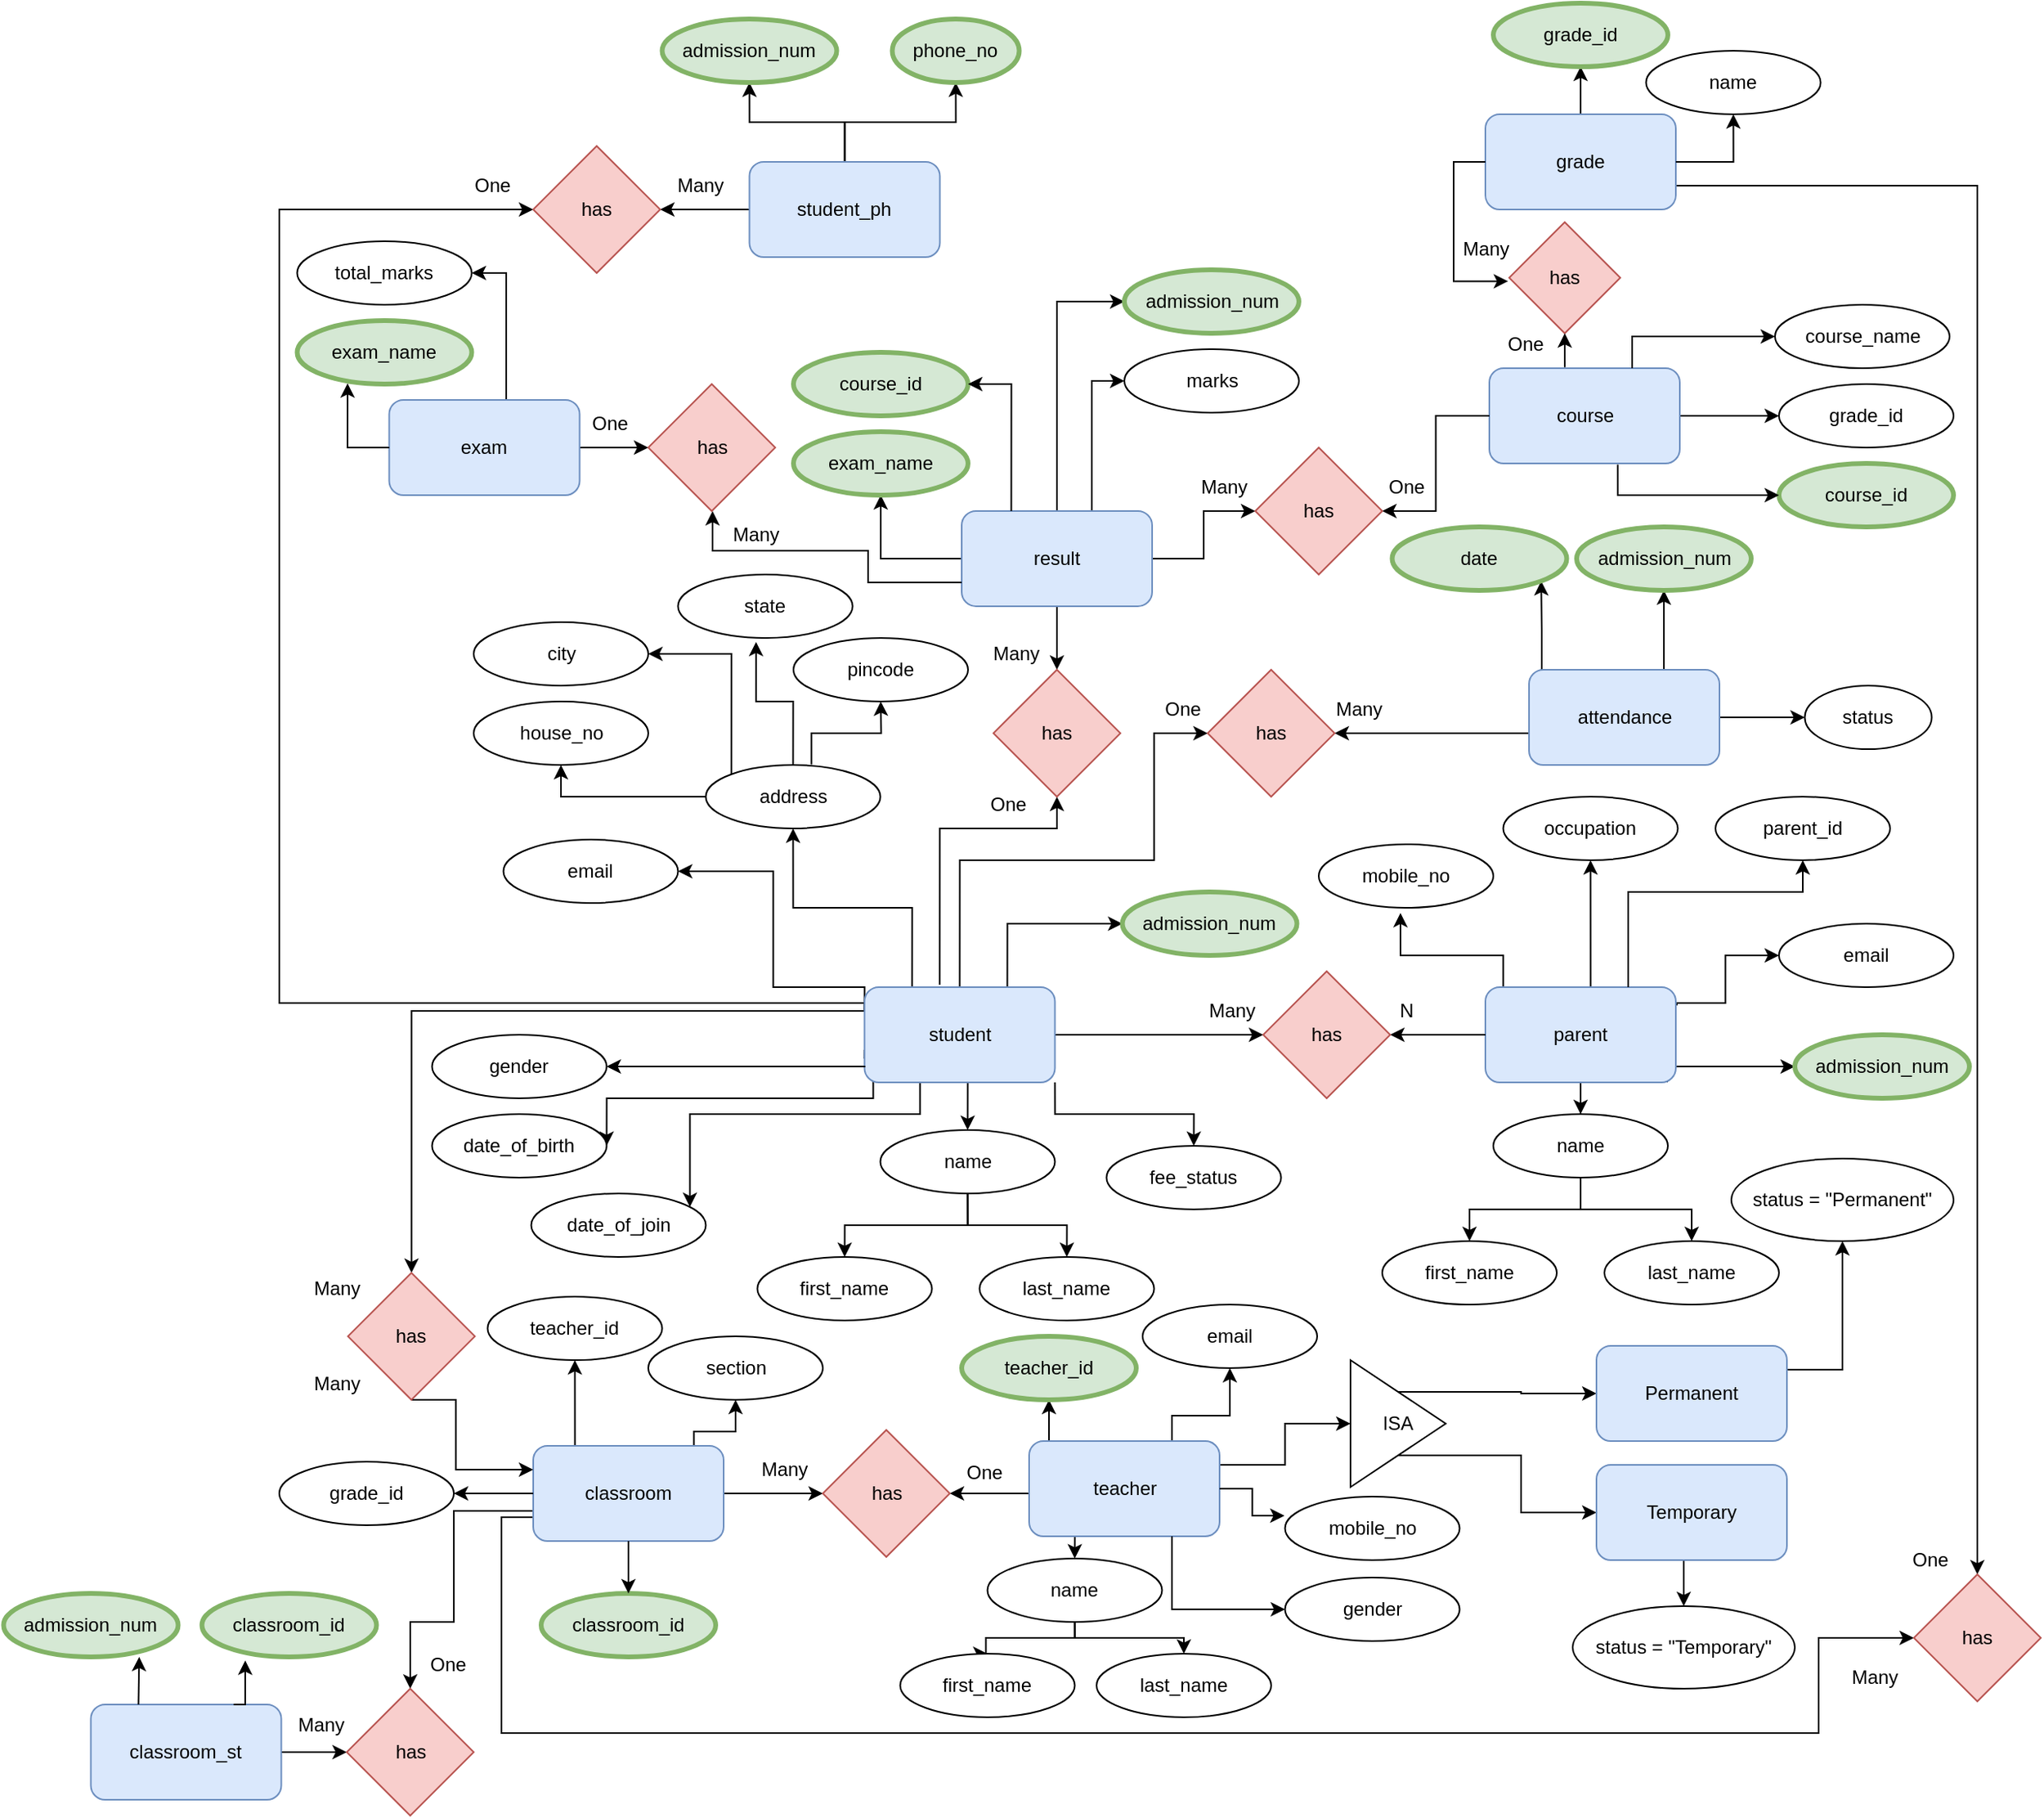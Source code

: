 <mxfile version="23.1.2" type="device">
  <diagram id="fc1f3b67-3c9b-b1b3-7705-706421d27264" name="ERD Habit Tracker app">
    <mxGraphModel dx="3475" dy="1556" grid="1" gridSize="10" guides="1" tooltips="1" connect="1" arrows="1" fold="1" page="1" pageScale="1" pageWidth="1169" pageHeight="827" math="0" shadow="0">
      <root>
        <mxCell id="0" />
        <mxCell id="1" parent="0" />
        <mxCell id="QNlY-ML3Uit1_wFqtahG-39" style="edgeStyle=orthogonalEdgeStyle;rounded=0;orthogonalLoop=1;jettySize=auto;html=1;exitX=0.5;exitY=1;exitDx=0;exitDy=0;entryX=0.5;entryY=0;entryDx=0;entryDy=0;" parent="1" source="zQBrx2UrqbEsORAFY46q-156" target="QNlY-ML3Uit1_wFqtahG-27" edge="1">
          <mxGeometry relative="1" as="geometry" />
        </mxCell>
        <mxCell id="QNlY-ML3Uit1_wFqtahG-40" style="edgeStyle=orthogonalEdgeStyle;rounded=0;orthogonalLoop=1;jettySize=auto;html=1;exitX=0.25;exitY=1;exitDx=0;exitDy=0;" parent="1" source="zQBrx2UrqbEsORAFY46q-156" target="QNlY-ML3Uit1_wFqtahG-31" edge="1">
          <mxGeometry relative="1" as="geometry">
            <Array as="points">
              <mxPoint x="-726.25" y="420" />
              <mxPoint x="-871.25" y="420" />
            </Array>
          </mxGeometry>
        </mxCell>
        <mxCell id="QNlY-ML3Uit1_wFqtahG-41" style="edgeStyle=orthogonalEdgeStyle;rounded=0;orthogonalLoop=1;jettySize=auto;html=1;exitX=0;exitY=0.75;exitDx=0;exitDy=0;entryX=1;entryY=0.5;entryDx=0;entryDy=0;" parent="1" source="zQBrx2UrqbEsORAFY46q-156" target="QNlY-ML3Uit1_wFqtahG-30" edge="1">
          <mxGeometry relative="1" as="geometry">
            <Array as="points">
              <mxPoint x="-760.75" y="380" />
              <mxPoint x="-755.75" y="380" />
              <mxPoint x="-755.75" y="410" />
              <mxPoint x="-923.75" y="410" />
            </Array>
          </mxGeometry>
        </mxCell>
        <mxCell id="QNlY-ML3Uit1_wFqtahG-45" style="edgeStyle=orthogonalEdgeStyle;rounded=0;orthogonalLoop=1;jettySize=auto;html=1;exitX=0;exitY=0.25;exitDx=0;exitDy=0;entryX=1;entryY=0.5;entryDx=0;entryDy=0;" parent="1" source="zQBrx2UrqbEsORAFY46q-156" target="QNlY-ML3Uit1_wFqtahG-33" edge="1">
          <mxGeometry relative="1" as="geometry">
            <Array as="points">
              <mxPoint x="-760.75" y="340" />
              <mxPoint x="-818.75" y="340" />
              <mxPoint x="-818.75" y="267" />
            </Array>
          </mxGeometry>
        </mxCell>
        <mxCell id="QNlY-ML3Uit1_wFqtahG-58" style="edgeStyle=orthogonalEdgeStyle;rounded=0;orthogonalLoop=1;jettySize=auto;html=1;exitX=0.25;exitY=0;exitDx=0;exitDy=0;entryX=0.5;entryY=1;entryDx=0;entryDy=0;" parent="1" source="zQBrx2UrqbEsORAFY46q-156" target="QNlY-ML3Uit1_wFqtahG-36" edge="1">
          <mxGeometry relative="1" as="geometry" />
        </mxCell>
        <mxCell id="QNlY-ML3Uit1_wFqtahG-76" style="edgeStyle=orthogonalEdgeStyle;rounded=0;orthogonalLoop=1;jettySize=auto;html=1;exitX=0.75;exitY=0;exitDx=0;exitDy=0;entryX=0;entryY=0.5;entryDx=0;entryDy=0;" parent="1" source="zQBrx2UrqbEsORAFY46q-156" target="QNlY-ML3Uit1_wFqtahG-23" edge="1">
          <mxGeometry relative="1" as="geometry" />
        </mxCell>
        <mxCell id="QNlY-ML3Uit1_wFqtahG-80" style="edgeStyle=orthogonalEdgeStyle;rounded=0;orthogonalLoop=1;jettySize=auto;html=1;exitX=1;exitY=0.5;exitDx=0;exitDy=0;entryX=0;entryY=0.5;entryDx=0;entryDy=0;" parent="1" source="zQBrx2UrqbEsORAFY46q-156" target="QNlY-ML3Uit1_wFqtahG-79" edge="1">
          <mxGeometry relative="1" as="geometry" />
        </mxCell>
        <mxCell id="QNlY-ML3Uit1_wFqtahG-98" style="edgeStyle=orthogonalEdgeStyle;rounded=0;orthogonalLoop=1;jettySize=auto;html=1;exitX=0.5;exitY=0;exitDx=0;exitDy=0;entryX=0;entryY=0.5;entryDx=0;entryDy=0;" parent="1" source="zQBrx2UrqbEsORAFY46q-156" target="QNlY-ML3Uit1_wFqtahG-97" edge="1">
          <mxGeometry relative="1" as="geometry">
            <Array as="points">
              <mxPoint x="-701.75" y="260" />
              <mxPoint x="-578.75" y="260" />
              <mxPoint x="-578.75" y="180" />
            </Array>
          </mxGeometry>
        </mxCell>
        <mxCell id="QNlY-ML3Uit1_wFqtahG-110" style="edgeStyle=orthogonalEdgeStyle;rounded=0;orthogonalLoop=1;jettySize=auto;html=1;exitX=0;exitY=0.25;exitDx=0;exitDy=0;" parent="1" source="zQBrx2UrqbEsORAFY46q-156" target="QNlY-ML3Uit1_wFqtahG-108" edge="1">
          <mxGeometry relative="1" as="geometry" />
        </mxCell>
        <mxCell id="QNlY-ML3Uit1_wFqtahG-137" style="edgeStyle=orthogonalEdgeStyle;rounded=0;orthogonalLoop=1;jettySize=auto;html=1;exitX=0.395;exitY=-0.024;exitDx=0;exitDy=0;entryX=0.5;entryY=1;entryDx=0;entryDy=0;exitPerimeter=0;" parent="1" source="zQBrx2UrqbEsORAFY46q-156" target="QNlY-ML3Uit1_wFqtahG-136" edge="1">
          <mxGeometry relative="1" as="geometry">
            <mxPoint x="-648.75" y="230" as="targetPoint" />
            <Array as="points">
              <mxPoint x="-713.75" y="240" />
              <mxPoint x="-639.75" y="240" />
            </Array>
          </mxGeometry>
        </mxCell>
        <mxCell id="QNlY-ML3Uit1_wFqtahG-169" style="edgeStyle=orthogonalEdgeStyle;rounded=0;orthogonalLoop=1;jettySize=auto;html=1;exitX=0;exitY=0.25;exitDx=0;exitDy=0;entryX=0;entryY=0.5;entryDx=0;entryDy=0;" parent="1" source="zQBrx2UrqbEsORAFY46q-156" target="QNlY-ML3Uit1_wFqtahG-168" edge="1">
          <mxGeometry relative="1" as="geometry">
            <Array as="points">
              <mxPoint x="-761" y="350" />
              <mxPoint x="-1130" y="350" />
              <mxPoint x="-1130" y="-150" />
            </Array>
          </mxGeometry>
        </mxCell>
        <mxCell id="zQBrx2UrqbEsORAFY46q-156" value="student" style="rounded=1;whiteSpace=wrap;html=1;fillColor=#dae8fc;strokeColor=#6c8ebf;" parent="1" vertex="1">
          <mxGeometry x="-761.25" y="340" width="120" height="60" as="geometry" />
        </mxCell>
        <mxCell id="zQBrx2UrqbEsORAFY46q-169" value="" style="edgeStyle=orthogonalEdgeStyle;rounded=0;orthogonalLoop=1;jettySize=auto;html=1;" parent="1" source="zQBrx2UrqbEsORAFY46q-157" target="zQBrx2UrqbEsORAFY46q-168" edge="1">
          <mxGeometry relative="1" as="geometry" />
        </mxCell>
        <mxCell id="zQBrx2UrqbEsORAFY46q-171" value="" style="edgeStyle=orthogonalEdgeStyle;rounded=0;orthogonalLoop=1;jettySize=auto;html=1;" parent="1" source="zQBrx2UrqbEsORAFY46q-157" target="zQBrx2UrqbEsORAFY46q-170" edge="1">
          <mxGeometry relative="1" as="geometry" />
        </mxCell>
        <mxCell id="QNlY-ML3Uit1_wFqtahG-171" style="edgeStyle=orthogonalEdgeStyle;rounded=0;orthogonalLoop=1;jettySize=auto;html=1;exitX=0;exitY=0.5;exitDx=0;exitDy=0;" parent="1" source="zQBrx2UrqbEsORAFY46q-157" target="QNlY-ML3Uit1_wFqtahG-168" edge="1">
          <mxGeometry relative="1" as="geometry" />
        </mxCell>
        <mxCell id="zQBrx2UrqbEsORAFY46q-157" value="student_ph" style="rounded=1;whiteSpace=wrap;html=1;fillColor=#dae8fc;strokeColor=#6c8ebf;" parent="1" vertex="1">
          <mxGeometry x="-833.75" y="-180" width="120" height="60" as="geometry" />
        </mxCell>
        <mxCell id="zQBrx2UrqbEsORAFY46q-179" style="edgeStyle=orthogonalEdgeStyle;rounded=0;orthogonalLoop=1;jettySize=auto;html=1;exitX=1;exitY=0.75;exitDx=0;exitDy=0;entryX=0;entryY=0.5;entryDx=0;entryDy=0;" parent="1" source="zQBrx2UrqbEsORAFY46q-158" target="zQBrx2UrqbEsORAFY46q-178" edge="1">
          <mxGeometry relative="1" as="geometry">
            <mxPoint x="-152.5" y="160" as="targetPoint" />
            <Array as="points">
              <mxPoint x="-222.5" y="170" />
            </Array>
          </mxGeometry>
        </mxCell>
        <mxCell id="zQBrx2UrqbEsORAFY46q-180" style="edgeStyle=orthogonalEdgeStyle;rounded=0;orthogonalLoop=1;jettySize=auto;html=1;exitX=0.75;exitY=0;exitDx=0;exitDy=0;entryX=0.5;entryY=1;entryDx=0;entryDy=0;" parent="1" source="zQBrx2UrqbEsORAFY46q-158" target="zQBrx2UrqbEsORAFY46q-175" edge="1">
          <mxGeometry relative="1" as="geometry">
            <Array as="points">
              <mxPoint x="-257.5" y="140" />
            </Array>
          </mxGeometry>
        </mxCell>
        <mxCell id="zQBrx2UrqbEsORAFY46q-181" style="edgeStyle=orthogonalEdgeStyle;rounded=0;orthogonalLoop=1;jettySize=auto;html=1;exitX=0.25;exitY=0;exitDx=0;exitDy=0;entryX=1;entryY=1;entryDx=0;entryDy=0;" parent="1" source="zQBrx2UrqbEsORAFY46q-158" target="zQBrx2UrqbEsORAFY46q-174" edge="1">
          <mxGeometry relative="1" as="geometry">
            <Array as="points">
              <mxPoint x="-334.5" y="140" />
              <mxPoint x="-334.5" y="115" />
              <mxPoint x="-335.5" y="115" />
            </Array>
          </mxGeometry>
        </mxCell>
        <mxCell id="QNlY-ML3Uit1_wFqtahG-99" style="edgeStyle=orthogonalEdgeStyle;rounded=0;orthogonalLoop=1;jettySize=auto;html=1;exitX=0;exitY=0.5;exitDx=0;exitDy=0;entryX=1;entryY=0.5;entryDx=0;entryDy=0;" parent="1" source="zQBrx2UrqbEsORAFY46q-158" target="QNlY-ML3Uit1_wFqtahG-97" edge="1">
          <mxGeometry relative="1" as="geometry">
            <mxPoint x="-468.75" y="170" as="targetPoint" />
            <Array as="points">
              <mxPoint x="-342.75" y="180" />
            </Array>
          </mxGeometry>
        </mxCell>
        <mxCell id="zQBrx2UrqbEsORAFY46q-158" value="attendance" style="rounded=1;whiteSpace=wrap;html=1;fillColor=#dae8fc;strokeColor=#6c8ebf;" parent="1" vertex="1">
          <mxGeometry x="-342.5" y="140" width="120" height="60" as="geometry" />
        </mxCell>
        <mxCell id="QNlY-ML3Uit1_wFqtahG-64" value="" style="edgeStyle=orthogonalEdgeStyle;rounded=0;orthogonalLoop=1;jettySize=auto;html=1;" parent="1" source="zQBrx2UrqbEsORAFY46q-159" target="QNlY-ML3Uit1_wFqtahG-59" edge="1">
          <mxGeometry relative="1" as="geometry" />
        </mxCell>
        <mxCell id="QNlY-ML3Uit1_wFqtahG-71" style="edgeStyle=orthogonalEdgeStyle;rounded=0;orthogonalLoop=1;jettySize=auto;html=1;exitX=1.005;exitY=0.191;exitDx=0;exitDy=0;entryX=0;entryY=0.5;entryDx=0;entryDy=0;exitPerimeter=0;" parent="1" source="zQBrx2UrqbEsORAFY46q-159" target="QNlY-ML3Uit1_wFqtahG-70" edge="1">
          <mxGeometry relative="1" as="geometry">
            <Array as="points">
              <mxPoint x="-249.75" y="350" />
              <mxPoint x="-218.75" y="350" />
            </Array>
          </mxGeometry>
        </mxCell>
        <mxCell id="QNlY-ML3Uit1_wFqtahG-75" style="edgeStyle=orthogonalEdgeStyle;rounded=0;orthogonalLoop=1;jettySize=auto;html=1;exitX=0.954;exitY=1.001;exitDx=0;exitDy=0;entryX=0;entryY=0.5;entryDx=0;entryDy=0;exitPerimeter=0;" parent="1" source="zQBrx2UrqbEsORAFY46q-159" target="QNlY-ML3Uit1_wFqtahG-65" edge="1">
          <mxGeometry relative="1" as="geometry">
            <Array as="points">
              <mxPoint x="-255.75" y="390" />
            </Array>
          </mxGeometry>
        </mxCell>
        <mxCell id="QNlY-ML3Uit1_wFqtahG-81" style="edgeStyle=orthogonalEdgeStyle;rounded=0;orthogonalLoop=1;jettySize=auto;html=1;exitX=0.25;exitY=0;exitDx=0;exitDy=0;entryX=0.468;entryY=1.081;entryDx=0;entryDy=0;entryPerimeter=0;" parent="1" source="zQBrx2UrqbEsORAFY46q-159" target="QNlY-ML3Uit1_wFqtahG-68" edge="1">
          <mxGeometry relative="1" as="geometry">
            <Array as="points">
              <mxPoint x="-358.75" y="340" />
              <mxPoint x="-358.75" y="320" />
              <mxPoint x="-423.75" y="320" />
            </Array>
          </mxGeometry>
        </mxCell>
        <mxCell id="QNlY-ML3Uit1_wFqtahG-94" style="edgeStyle=orthogonalEdgeStyle;rounded=0;orthogonalLoop=1;jettySize=auto;html=1;exitX=0.25;exitY=0;exitDx=0;exitDy=0;entryX=0.5;entryY=1;entryDx=0;entryDy=0;" parent="1" source="zQBrx2UrqbEsORAFY46q-159" target="QNlY-ML3Uit1_wFqtahG-67" edge="1">
          <mxGeometry relative="1" as="geometry">
            <Array as="points">
              <mxPoint x="-303.75" y="340" />
            </Array>
          </mxGeometry>
        </mxCell>
        <mxCell id="zQBrx2UrqbEsORAFY46q-159" value="parent" style="rounded=1;whiteSpace=wrap;html=1;fillColor=#dae8fc;strokeColor=#6c8ebf;" parent="1" vertex="1">
          <mxGeometry x="-370" y="340" width="120" height="60" as="geometry" />
        </mxCell>
        <mxCell id="QNlY-ML3Uit1_wFqtahG-120" style="edgeStyle=orthogonalEdgeStyle;rounded=0;orthogonalLoop=1;jettySize=auto;html=1;exitX=0.75;exitY=0;exitDx=0;exitDy=0;entryX=0.5;entryY=1;entryDx=0;entryDy=0;" parent="1" source="zQBrx2UrqbEsORAFY46q-161" target="zQBrx2UrqbEsORAFY46q-197" edge="1">
          <mxGeometry relative="1" as="geometry">
            <Array as="points">
              <mxPoint x="-868.75" y="629" />
              <mxPoint x="-868.75" y="620" />
              <mxPoint x="-842.75" y="620" />
            </Array>
          </mxGeometry>
        </mxCell>
        <mxCell id="QNlY-ML3Uit1_wFqtahG-121" style="edgeStyle=orthogonalEdgeStyle;rounded=0;orthogonalLoop=1;jettySize=auto;html=1;exitX=0.25;exitY=0;exitDx=0;exitDy=0;entryX=0.5;entryY=1;entryDx=0;entryDy=0;" parent="1" source="zQBrx2UrqbEsORAFY46q-161" target="zQBrx2UrqbEsORAFY46q-196" edge="1">
          <mxGeometry relative="1" as="geometry">
            <Array as="points">
              <mxPoint x="-943.75" y="629" />
            </Array>
          </mxGeometry>
        </mxCell>
        <mxCell id="QNlY-ML3Uit1_wFqtahG-125" style="edgeStyle=orthogonalEdgeStyle;rounded=0;orthogonalLoop=1;jettySize=auto;html=1;exitX=1;exitY=0.5;exitDx=0;exitDy=0;entryX=0;entryY=0.5;entryDx=0;entryDy=0;" parent="1" source="zQBrx2UrqbEsORAFY46q-161" target="QNlY-ML3Uit1_wFqtahG-124" edge="1">
          <mxGeometry relative="1" as="geometry" />
        </mxCell>
        <mxCell id="QNlY-ML3Uit1_wFqtahG-162" style="edgeStyle=orthogonalEdgeStyle;rounded=0;orthogonalLoop=1;jettySize=auto;html=1;exitX=0;exitY=0.75;exitDx=0;exitDy=0;entryX=0;entryY=0.5;entryDx=0;entryDy=0;" parent="1" source="zQBrx2UrqbEsORAFY46q-161" target="QNlY-ML3Uit1_wFqtahG-161" edge="1">
          <mxGeometry relative="1" as="geometry">
            <Array as="points">
              <mxPoint x="-990" y="674" />
              <mxPoint x="-990" y="810" />
              <mxPoint x="-160" y="810" />
              <mxPoint x="-160" y="750" />
            </Array>
          </mxGeometry>
        </mxCell>
        <mxCell id="QNlY-ML3Uit1_wFqtahG-180" style="edgeStyle=orthogonalEdgeStyle;rounded=0;orthogonalLoop=1;jettySize=auto;html=1;exitX=0;exitY=0.5;exitDx=0;exitDy=0;entryX=0.5;entryY=0;entryDx=0;entryDy=0;" parent="1" source="zQBrx2UrqbEsORAFY46q-161" target="QNlY-ML3Uit1_wFqtahG-179" edge="1">
          <mxGeometry relative="1" as="geometry">
            <Array as="points">
              <mxPoint x="-970" y="670" />
              <mxPoint x="-1020" y="670" />
              <mxPoint x="-1020" y="740" />
              <mxPoint x="-1047" y="740" />
            </Array>
          </mxGeometry>
        </mxCell>
        <mxCell id="zQBrx2UrqbEsORAFY46q-161" value="classroom" style="rounded=1;whiteSpace=wrap;html=1;fillColor=#dae8fc;strokeColor=#6c8ebf;" parent="1" vertex="1">
          <mxGeometry x="-970" y="629" width="120" height="60" as="geometry" />
        </mxCell>
        <mxCell id="QNlY-ML3Uit1_wFqtahG-129" style="edgeStyle=orthogonalEdgeStyle;rounded=0;orthogonalLoop=1;jettySize=auto;html=1;exitX=0;exitY=0.25;exitDx=0;exitDy=0;entryX=0.5;entryY=1;entryDx=0;entryDy=0;" parent="1" source="zQBrx2UrqbEsORAFY46q-162" target="zQBrx2UrqbEsORAFY46q-186" edge="1">
          <mxGeometry relative="1" as="geometry">
            <Array as="points">
              <mxPoint x="-699.75" y="70" />
              <mxPoint x="-750.75" y="70" />
            </Array>
          </mxGeometry>
        </mxCell>
        <mxCell id="QNlY-ML3Uit1_wFqtahG-138" style="edgeStyle=orthogonalEdgeStyle;rounded=0;orthogonalLoop=1;jettySize=auto;html=1;exitX=0.5;exitY=1;exitDx=0;exitDy=0;entryX=0.5;entryY=0;entryDx=0;entryDy=0;" parent="1" source="zQBrx2UrqbEsORAFY46q-162" target="QNlY-ML3Uit1_wFqtahG-136" edge="1">
          <mxGeometry relative="1" as="geometry" />
        </mxCell>
        <mxCell id="QNlY-ML3Uit1_wFqtahG-142" style="edgeStyle=orthogonalEdgeStyle;rounded=0;orthogonalLoop=1;jettySize=auto;html=1;exitX=0.5;exitY=0;exitDx=0;exitDy=0;entryX=0;entryY=0.5;entryDx=0;entryDy=0;" parent="1" source="zQBrx2UrqbEsORAFY46q-162" target="zQBrx2UrqbEsORAFY46q-188" edge="1">
          <mxGeometry relative="1" as="geometry" />
        </mxCell>
        <mxCell id="QNlY-ML3Uit1_wFqtahG-143" style="edgeStyle=orthogonalEdgeStyle;rounded=0;orthogonalLoop=1;jettySize=auto;html=1;exitX=0.75;exitY=0;exitDx=0;exitDy=0;entryX=0;entryY=0.5;entryDx=0;entryDy=0;" parent="1" source="zQBrx2UrqbEsORAFY46q-162" target="zQBrx2UrqbEsORAFY46q-189" edge="1">
          <mxGeometry relative="1" as="geometry">
            <Array as="points">
              <mxPoint x="-618" y="40" />
              <mxPoint x="-618" y="-42" />
            </Array>
          </mxGeometry>
        </mxCell>
        <mxCell id="QNlY-ML3Uit1_wFqtahG-145" style="edgeStyle=orthogonalEdgeStyle;rounded=0;orthogonalLoop=1;jettySize=auto;html=1;exitX=1;exitY=0.5;exitDx=0;exitDy=0;entryX=0;entryY=0.5;entryDx=0;entryDy=0;" parent="1" source="zQBrx2UrqbEsORAFY46q-162" target="QNlY-ML3Uit1_wFqtahG-144" edge="1">
          <mxGeometry relative="1" as="geometry" />
        </mxCell>
        <mxCell id="zQBrx2UrqbEsORAFY46q-162" value="result" style="rounded=1;whiteSpace=wrap;html=1;fillColor=#dae8fc;strokeColor=#6c8ebf;" parent="1" vertex="1">
          <mxGeometry x="-700" y="40" width="120" height="60" as="geometry" />
        </mxCell>
        <mxCell id="zQBrx2UrqbEsORAFY46q-207" style="edgeStyle=orthogonalEdgeStyle;rounded=0;orthogonalLoop=1;jettySize=auto;html=1;exitX=1;exitY=0.5;exitDx=0;exitDy=0;entryX=0;entryY=0.5;entryDx=0;entryDy=0;" parent="1" source="zQBrx2UrqbEsORAFY46q-163" target="zQBrx2UrqbEsORAFY46q-204" edge="1">
          <mxGeometry relative="1" as="geometry" />
        </mxCell>
        <mxCell id="zQBrx2UrqbEsORAFY46q-163" value="course" style="rounded=1;whiteSpace=wrap;html=1;fillColor=#dae8fc;strokeColor=#6c8ebf;" parent="1" vertex="1">
          <mxGeometry x="-367.5" y="-50" width="120" height="60" as="geometry" />
        </mxCell>
        <mxCell id="QNlY-ML3Uit1_wFqtahG-4" style="edgeStyle=orthogonalEdgeStyle;rounded=0;orthogonalLoop=1;jettySize=auto;html=1;exitX=0.5;exitY=0;exitDx=0;exitDy=0;entryX=1;entryY=0.5;entryDx=0;entryDy=0;" parent="1" source="zQBrx2UrqbEsORAFY46q-164" target="QNlY-ML3Uit1_wFqtahG-3" edge="1">
          <mxGeometry relative="1" as="geometry">
            <Array as="points">
              <mxPoint x="-987" y="-30" />
              <mxPoint x="-987" y="-110" />
            </Array>
          </mxGeometry>
        </mxCell>
        <mxCell id="QNlY-ML3Uit1_wFqtahG-152" value="" style="edgeStyle=orthogonalEdgeStyle;rounded=0;orthogonalLoop=1;jettySize=auto;html=1;" parent="1" source="zQBrx2UrqbEsORAFY46q-164" target="QNlY-ML3Uit1_wFqtahG-149" edge="1">
          <mxGeometry relative="1" as="geometry" />
        </mxCell>
        <mxCell id="zQBrx2UrqbEsORAFY46q-164" value="exam" style="rounded=1;whiteSpace=wrap;html=1;fillColor=#dae8fc;strokeColor=#6c8ebf;" parent="1" vertex="1">
          <mxGeometry x="-1060.75" y="-30" width="120" height="60" as="geometry" />
        </mxCell>
        <mxCell id="QNlY-ML3Uit1_wFqtahG-15" style="edgeStyle=orthogonalEdgeStyle;rounded=0;orthogonalLoop=1;jettySize=auto;html=1;exitX=0.25;exitY=1;exitDx=0;exitDy=0;entryX=0.5;entryY=0;entryDx=0;entryDy=0;" parent="1" source="zQBrx2UrqbEsORAFY46q-165" target="QNlY-ML3Uit1_wFqtahG-5" edge="1">
          <mxGeometry relative="1" as="geometry" />
        </mxCell>
        <mxCell id="QNlY-ML3Uit1_wFqtahG-18" style="edgeStyle=orthogonalEdgeStyle;rounded=0;orthogonalLoop=1;jettySize=auto;html=1;exitX=0.75;exitY=0;exitDx=0;exitDy=0;entryX=0.5;entryY=1;entryDx=0;entryDy=0;" parent="1" source="zQBrx2UrqbEsORAFY46q-165" target="QNlY-ML3Uit1_wFqtahG-14" edge="1">
          <mxGeometry relative="1" as="geometry">
            <Array as="points">
              <mxPoint x="-568" y="610" />
              <mxPoint x="-531" y="610" />
            </Array>
          </mxGeometry>
        </mxCell>
        <mxCell id="QNlY-ML3Uit1_wFqtahG-22" style="edgeStyle=orthogonalEdgeStyle;rounded=0;orthogonalLoop=1;jettySize=auto;html=1;exitX=0.114;exitY=0.005;exitDx=0;exitDy=0;entryX=0.5;entryY=1;entryDx=0;entryDy=0;exitPerimeter=0;" parent="1" source="zQBrx2UrqbEsORAFY46q-165" target="QNlY-ML3Uit1_wFqtahG-21" edge="1">
          <mxGeometry relative="1" as="geometry">
            <Array as="points">
              <mxPoint x="-645" y="626" />
            </Array>
          </mxGeometry>
        </mxCell>
        <mxCell id="QNlY-ML3Uit1_wFqtahG-126" style="edgeStyle=orthogonalEdgeStyle;rounded=0;orthogonalLoop=1;jettySize=auto;html=1;exitX=0;exitY=0.5;exitDx=0;exitDy=0;entryX=1;entryY=0.5;entryDx=0;entryDy=0;" parent="1" source="zQBrx2UrqbEsORAFY46q-165" target="QNlY-ML3Uit1_wFqtahG-124" edge="1">
          <mxGeometry relative="1" as="geometry">
            <Array as="points">
              <mxPoint x="-657.75" y="659" />
            </Array>
          </mxGeometry>
        </mxCell>
        <mxCell id="-0ZdiDTsXgrL5RFqGWOo-2" style="edgeStyle=orthogonalEdgeStyle;rounded=0;orthogonalLoop=1;jettySize=auto;html=1;exitX=1;exitY=0.25;exitDx=0;exitDy=0;entryX=0;entryY=0.5;entryDx=0;entryDy=0;" edge="1" parent="1" source="zQBrx2UrqbEsORAFY46q-165" target="-0ZdiDTsXgrL5RFqGWOo-1">
          <mxGeometry relative="1" as="geometry" />
        </mxCell>
        <mxCell id="zQBrx2UrqbEsORAFY46q-165" value="teacher" style="rounded=1;whiteSpace=wrap;html=1;fillColor=#dae8fc;strokeColor=#6c8ebf;" parent="1" vertex="1">
          <mxGeometry x="-657.5" y="626" width="120" height="60" as="geometry" />
        </mxCell>
        <mxCell id="zQBrx2UrqbEsORAFY46q-211" style="edgeStyle=orthogonalEdgeStyle;rounded=0;orthogonalLoop=1;jettySize=auto;html=1;exitX=0.5;exitY=0;exitDx=0;exitDy=0;entryX=0.5;entryY=1;entryDx=0;entryDy=0;" parent="1" source="zQBrx2UrqbEsORAFY46q-167" target="zQBrx2UrqbEsORAFY46q-208" edge="1">
          <mxGeometry relative="1" as="geometry" />
        </mxCell>
        <mxCell id="QNlY-ML3Uit1_wFqtahG-163" style="edgeStyle=orthogonalEdgeStyle;rounded=0;orthogonalLoop=1;jettySize=auto;html=1;exitX=1;exitY=0.75;exitDx=0;exitDy=0;entryX=0.5;entryY=0;entryDx=0;entryDy=0;" parent="1" source="zQBrx2UrqbEsORAFY46q-167" target="QNlY-ML3Uit1_wFqtahG-161" edge="1">
          <mxGeometry relative="1" as="geometry" />
        </mxCell>
        <mxCell id="zQBrx2UrqbEsORAFY46q-167" value="grade" style="rounded=1;whiteSpace=wrap;html=1;fillColor=#dae8fc;strokeColor=#6c8ebf;" parent="1" vertex="1">
          <mxGeometry x="-370" y="-210" width="120" height="60" as="geometry" />
        </mxCell>
        <mxCell id="zQBrx2UrqbEsORAFY46q-168" value="admission_num" style="ellipse;whiteSpace=wrap;html=1;rounded=1;strokeWidth=3;fillColor=#d5e8d4;strokeColor=#82b366;" parent="1" vertex="1">
          <mxGeometry x="-888.75" y="-270" width="110" height="40" as="geometry" />
        </mxCell>
        <mxCell id="zQBrx2UrqbEsORAFY46q-170" value="phone_no" style="ellipse;whiteSpace=wrap;html=1;rounded=1;strokeWidth=3;fillColor=#d5e8d4;strokeColor=#82b366;" parent="1" vertex="1">
          <mxGeometry x="-743.75" y="-270" width="80" height="40" as="geometry" />
        </mxCell>
        <mxCell id="zQBrx2UrqbEsORAFY46q-174" value="date" style="ellipse;whiteSpace=wrap;html=1;rounded=1;strokeWidth=3;fillColor=#d5e8d4;strokeColor=#82b366;" parent="1" vertex="1">
          <mxGeometry x="-428.75" y="50" width="110" height="40" as="geometry" />
        </mxCell>
        <mxCell id="zQBrx2UrqbEsORAFY46q-175" value="admission_num" style="ellipse;whiteSpace=wrap;html=1;rounded=1;strokeWidth=3;fillColor=#d5e8d4;strokeColor=#82b366;" parent="1" vertex="1">
          <mxGeometry x="-312.5" y="50" width="110" height="40" as="geometry" />
        </mxCell>
        <mxCell id="zQBrx2UrqbEsORAFY46q-178" value="status" style="ellipse;whiteSpace=wrap;html=1;rounded=1;" parent="1" vertex="1">
          <mxGeometry x="-168.75" y="150" width="80" height="40" as="geometry" />
        </mxCell>
        <mxCell id="zQBrx2UrqbEsORAFY46q-186" value="exam_name" style="ellipse;whiteSpace=wrap;html=1;rounded=1;strokeWidth=3;fillColor=#d5e8d4;strokeColor=#82b366;" parent="1" vertex="1">
          <mxGeometry x="-806" y="-10" width="110" height="40" as="geometry" />
        </mxCell>
        <mxCell id="zQBrx2UrqbEsORAFY46q-187" value="course_id" style="ellipse;whiteSpace=wrap;html=1;rounded=1;strokeWidth=3;fillColor=#d5e8d4;strokeColor=#82b366;" parent="1" vertex="1">
          <mxGeometry x="-806" y="-60" width="110" height="40" as="geometry" />
        </mxCell>
        <mxCell id="zQBrx2UrqbEsORAFY46q-188" value="admission_num" style="ellipse;whiteSpace=wrap;html=1;rounded=1;strokeWidth=3;fillColor=#d5e8d4;strokeColor=#82b366;" parent="1" vertex="1">
          <mxGeometry x="-597.5" y="-112" width="110" height="40" as="geometry" />
        </mxCell>
        <mxCell id="zQBrx2UrqbEsORAFY46q-189" value="marks" style="ellipse;whiteSpace=wrap;html=1;rounded=1;strokeWidth=1;" parent="1" vertex="1">
          <mxGeometry x="-597.5" y="-62" width="110" height="40" as="geometry" />
        </mxCell>
        <mxCell id="zQBrx2UrqbEsORAFY46q-191" style="edgeStyle=orthogonalEdgeStyle;rounded=0;orthogonalLoop=1;jettySize=auto;html=1;entryX=1;entryY=0.5;entryDx=0;entryDy=0;" parent="1" target="zQBrx2UrqbEsORAFY46q-187" edge="1">
          <mxGeometry relative="1" as="geometry">
            <mxPoint x="-668.75" y="40" as="sourcePoint" />
            <Array as="points">
              <mxPoint x="-668.75" y="-40" />
            </Array>
          </mxGeometry>
        </mxCell>
        <mxCell id="zQBrx2UrqbEsORAFY46q-194" value="classroom_id" style="ellipse;whiteSpace=wrap;html=1;rounded=1;strokeWidth=3;fillColor=#d5e8d4;strokeColor=#82b366;" parent="1" vertex="1">
          <mxGeometry x="-965" y="722" width="110" height="40" as="geometry" />
        </mxCell>
        <mxCell id="zQBrx2UrqbEsORAFY46q-195" value="grade_id" style="ellipse;whiteSpace=wrap;html=1;rounded=1;strokeWidth=1;" parent="1" vertex="1">
          <mxGeometry x="-1130" y="639" width="110" height="40" as="geometry" />
        </mxCell>
        <mxCell id="zQBrx2UrqbEsORAFY46q-196" value="teacher_id" style="ellipse;whiteSpace=wrap;html=1;rounded=1;strokeWidth=1;" parent="1" vertex="1">
          <mxGeometry x="-998.75" y="535" width="110" height="40" as="geometry" />
        </mxCell>
        <mxCell id="zQBrx2UrqbEsORAFY46q-197" value="section" style="ellipse;whiteSpace=wrap;html=1;rounded=1;strokeWidth=1;" parent="1" vertex="1">
          <mxGeometry x="-897.5" y="560" width="110" height="40" as="geometry" />
        </mxCell>
        <mxCell id="zQBrx2UrqbEsORAFY46q-198" style="edgeStyle=orthogonalEdgeStyle;rounded=0;orthogonalLoop=1;jettySize=auto;html=1;exitX=0;exitY=0.5;exitDx=0;exitDy=0;entryX=1;entryY=0.5;entryDx=0;entryDy=0;" parent="1" source="zQBrx2UrqbEsORAFY46q-161" target="zQBrx2UrqbEsORAFY46q-195" edge="1">
          <mxGeometry relative="1" as="geometry" />
        </mxCell>
        <mxCell id="zQBrx2UrqbEsORAFY46q-201" style="edgeStyle=orthogonalEdgeStyle;rounded=0;orthogonalLoop=1;jettySize=auto;html=1;exitX=0.5;exitY=1;exitDx=0;exitDy=0;entryX=0.5;entryY=0;entryDx=0;entryDy=0;" parent="1" source="zQBrx2UrqbEsORAFY46q-161" target="zQBrx2UrqbEsORAFY46q-194" edge="1">
          <mxGeometry relative="1" as="geometry" />
        </mxCell>
        <mxCell id="zQBrx2UrqbEsORAFY46q-202" value="course_id" style="ellipse;whiteSpace=wrap;html=1;rounded=1;strokeWidth=3;fillColor=#d5e8d4;strokeColor=#82b366;" parent="1" vertex="1">
          <mxGeometry x="-185" y="10" width="110" height="40" as="geometry" />
        </mxCell>
        <mxCell id="zQBrx2UrqbEsORAFY46q-203" value="course_name" style="ellipse;whiteSpace=wrap;html=1;rounded=1;strokeWidth=1;" parent="1" vertex="1">
          <mxGeometry x="-187.5" y="-90" width="110" height="40" as="geometry" />
        </mxCell>
        <mxCell id="zQBrx2UrqbEsORAFY46q-204" value="grade_id" style="ellipse;whiteSpace=wrap;html=1;rounded=1;strokeWidth=1;" parent="1" vertex="1">
          <mxGeometry x="-185" y="-40" width="110" height="40" as="geometry" />
        </mxCell>
        <mxCell id="zQBrx2UrqbEsORAFY46q-205" style="edgeStyle=orthogonalEdgeStyle;rounded=0;orthogonalLoop=1;jettySize=auto;html=1;exitX=0.674;exitY=1.012;exitDx=0;exitDy=0;entryX=0;entryY=0.5;entryDx=0;entryDy=0;exitPerimeter=0;" parent="1" source="zQBrx2UrqbEsORAFY46q-163" target="zQBrx2UrqbEsORAFY46q-202" edge="1">
          <mxGeometry relative="1" as="geometry" />
        </mxCell>
        <mxCell id="zQBrx2UrqbEsORAFY46q-206" style="edgeStyle=orthogonalEdgeStyle;rounded=0;orthogonalLoop=1;jettySize=auto;html=1;exitX=0.75;exitY=0;exitDx=0;exitDy=0;entryX=0;entryY=0.5;entryDx=0;entryDy=0;" parent="1" source="zQBrx2UrqbEsORAFY46q-163" target="zQBrx2UrqbEsORAFY46q-203" edge="1">
          <mxGeometry relative="1" as="geometry" />
        </mxCell>
        <mxCell id="zQBrx2UrqbEsORAFY46q-208" value="grade_id" style="ellipse;whiteSpace=wrap;html=1;rounded=1;strokeWidth=3;fillColor=#d5e8d4;strokeColor=#82b366;" parent="1" vertex="1">
          <mxGeometry x="-365" y="-280" width="110" height="40" as="geometry" />
        </mxCell>
        <mxCell id="zQBrx2UrqbEsORAFY46q-209" value="name" style="ellipse;whiteSpace=wrap;html=1;rounded=1;strokeWidth=1;" parent="1" vertex="1">
          <mxGeometry x="-268.75" y="-250" width="110" height="40" as="geometry" />
        </mxCell>
        <mxCell id="zQBrx2UrqbEsORAFY46q-210" style="edgeStyle=orthogonalEdgeStyle;rounded=0;orthogonalLoop=1;jettySize=auto;html=1;exitX=1;exitY=0.5;exitDx=0;exitDy=0;entryX=0.5;entryY=1;entryDx=0;entryDy=0;" parent="1" source="zQBrx2UrqbEsORAFY46q-167" target="zQBrx2UrqbEsORAFY46q-209" edge="1">
          <mxGeometry relative="1" as="geometry" />
        </mxCell>
        <mxCell id="QNlY-ML3Uit1_wFqtahG-1" value="exam_name" style="ellipse;whiteSpace=wrap;html=1;rounded=1;strokeWidth=3;fillColor=#d5e8d4;strokeColor=#82b366;" parent="1" vertex="1">
          <mxGeometry x="-1118.75" y="-80" width="110" height="40" as="geometry" />
        </mxCell>
        <mxCell id="QNlY-ML3Uit1_wFqtahG-2" style="edgeStyle=orthogonalEdgeStyle;rounded=0;orthogonalLoop=1;jettySize=auto;html=1;exitX=0;exitY=0.5;exitDx=0;exitDy=0;entryX=0.289;entryY=0.989;entryDx=0;entryDy=0;entryPerimeter=0;" parent="1" source="zQBrx2UrqbEsORAFY46q-164" target="QNlY-ML3Uit1_wFqtahG-1" edge="1">
          <mxGeometry relative="1" as="geometry" />
        </mxCell>
        <mxCell id="QNlY-ML3Uit1_wFqtahG-3" value="total_marks" style="ellipse;whiteSpace=wrap;html=1;rounded=1;strokeWidth=1;" parent="1" vertex="1">
          <mxGeometry x="-1118.75" y="-130" width="110" height="40" as="geometry" />
        </mxCell>
        <mxCell id="QNlY-ML3Uit1_wFqtahG-10" style="edgeStyle=orthogonalEdgeStyle;rounded=0;orthogonalLoop=1;jettySize=auto;html=1;exitX=0.5;exitY=1;exitDx=0;exitDy=0;entryX=0.5;entryY=0;entryDx=0;entryDy=0;" parent="1" target="QNlY-ML3Uit1_wFqtahG-8" edge="1">
          <mxGeometry relative="1" as="geometry">
            <mxPoint x="-622.5" y="732.0" as="sourcePoint" />
            <Array as="points">
              <mxPoint x="-628.75" y="733" />
              <mxPoint x="-628.75" y="750" />
              <mxPoint x="-559.75" y="750" />
            </Array>
          </mxGeometry>
        </mxCell>
        <mxCell id="QNlY-ML3Uit1_wFqtahG-20" style="edgeStyle=orthogonalEdgeStyle;rounded=0;orthogonalLoop=1;jettySize=auto;html=1;exitX=0.5;exitY=1;exitDx=0;exitDy=0;entryX=0.5;entryY=0;entryDx=0;entryDy=0;" parent="1" source="QNlY-ML3Uit1_wFqtahG-5" target="QNlY-ML3Uit1_wFqtahG-7" edge="1">
          <mxGeometry relative="1" as="geometry">
            <mxPoint x="-622.5" y="732.0" as="sourcePoint" />
            <Array as="points">
              <mxPoint x="-628.75" y="750" />
              <mxPoint x="-684.75" y="750" />
            </Array>
          </mxGeometry>
        </mxCell>
        <mxCell id="QNlY-ML3Uit1_wFqtahG-7" value="first_name" style="ellipse;whiteSpace=wrap;html=1;rounded=1;strokeWidth=1;" parent="1" vertex="1">
          <mxGeometry x="-738.75" y="760" width="110" height="40" as="geometry" />
        </mxCell>
        <mxCell id="QNlY-ML3Uit1_wFqtahG-8" value="last_name" style="ellipse;whiteSpace=wrap;html=1;rounded=1;strokeWidth=1;" parent="1" vertex="1">
          <mxGeometry x="-615" y="760" width="110" height="40" as="geometry" />
        </mxCell>
        <mxCell id="QNlY-ML3Uit1_wFqtahG-12" value="gender" style="ellipse;whiteSpace=wrap;html=1;rounded=1;strokeWidth=1;" parent="1" vertex="1">
          <mxGeometry x="-496.25" y="712" width="110" height="40" as="geometry" />
        </mxCell>
        <mxCell id="QNlY-ML3Uit1_wFqtahG-13" value="mobile_no" style="ellipse;whiteSpace=wrap;html=1;rounded=1;strokeWidth=1;" parent="1" vertex="1">
          <mxGeometry x="-496.25" y="661" width="110" height="40" as="geometry" />
        </mxCell>
        <mxCell id="QNlY-ML3Uit1_wFqtahG-14" value="email" style="ellipse;whiteSpace=wrap;html=1;rounded=1;strokeWidth=1;" parent="1" vertex="1">
          <mxGeometry x="-586" y="540" width="110" height="40" as="geometry" />
        </mxCell>
        <mxCell id="QNlY-ML3Uit1_wFqtahG-16" style="edgeStyle=orthogonalEdgeStyle;rounded=0;orthogonalLoop=1;jettySize=auto;html=1;exitX=0.75;exitY=1;exitDx=0;exitDy=0;entryX=0;entryY=0.5;entryDx=0;entryDy=0;" parent="1" source="zQBrx2UrqbEsORAFY46q-165" target="QNlY-ML3Uit1_wFqtahG-12" edge="1">
          <mxGeometry relative="1" as="geometry" />
        </mxCell>
        <mxCell id="QNlY-ML3Uit1_wFqtahG-17" style="edgeStyle=orthogonalEdgeStyle;rounded=0;orthogonalLoop=1;jettySize=auto;html=1;exitX=1;exitY=0.5;exitDx=0;exitDy=0;entryX=-0.003;entryY=0.3;entryDx=0;entryDy=0;entryPerimeter=0;" parent="1" source="zQBrx2UrqbEsORAFY46q-165" target="QNlY-ML3Uit1_wFqtahG-13" edge="1">
          <mxGeometry relative="1" as="geometry" />
        </mxCell>
        <mxCell id="QNlY-ML3Uit1_wFqtahG-21" value="teacher_id" style="ellipse;whiteSpace=wrap;html=1;rounded=1;strokeWidth=3;fillColor=#d5e8d4;strokeColor=#82b366;" parent="1" vertex="1">
          <mxGeometry x="-700" y="560" width="110" height="40" as="geometry" />
        </mxCell>
        <mxCell id="QNlY-ML3Uit1_wFqtahG-23" value="admission_num" style="ellipse;whiteSpace=wrap;html=1;rounded=1;strokeWidth=3;fillColor=#d5e8d4;strokeColor=#82b366;" parent="1" vertex="1">
          <mxGeometry x="-598.75" y="280" width="110" height="40" as="geometry" />
        </mxCell>
        <mxCell id="QNlY-ML3Uit1_wFqtahG-25" style="edgeStyle=orthogonalEdgeStyle;rounded=0;orthogonalLoop=1;jettySize=auto;html=1;exitX=0.5;exitY=1;exitDx=0;exitDy=0;entryX=0.5;entryY=0;entryDx=0;entryDy=0;" parent="1" source="QNlY-ML3Uit1_wFqtahG-27" target="QNlY-ML3Uit1_wFqtahG-29" edge="1">
          <mxGeometry relative="1" as="geometry" />
        </mxCell>
        <mxCell id="QNlY-ML3Uit1_wFqtahG-26" style="edgeStyle=orthogonalEdgeStyle;rounded=0;orthogonalLoop=1;jettySize=auto;html=1;exitX=0.5;exitY=1;exitDx=0;exitDy=0;entryX=0.5;entryY=0;entryDx=0;entryDy=0;" parent="1" source="QNlY-ML3Uit1_wFqtahG-27" target="QNlY-ML3Uit1_wFqtahG-28" edge="1">
          <mxGeometry relative="1" as="geometry" />
        </mxCell>
        <mxCell id="QNlY-ML3Uit1_wFqtahG-27" value="name" style="ellipse;whiteSpace=wrap;html=1;rounded=1;strokeWidth=1;" parent="1" vertex="1">
          <mxGeometry x="-751.25" y="430" width="110" height="40" as="geometry" />
        </mxCell>
        <mxCell id="QNlY-ML3Uit1_wFqtahG-28" value="first_name" style="ellipse;whiteSpace=wrap;html=1;rounded=1;strokeWidth=1;" parent="1" vertex="1">
          <mxGeometry x="-828.75" y="510" width="110" height="40" as="geometry" />
        </mxCell>
        <mxCell id="QNlY-ML3Uit1_wFqtahG-29" value="last_name" style="ellipse;whiteSpace=wrap;html=1;rounded=1;strokeWidth=1;" parent="1" vertex="1">
          <mxGeometry x="-688.75" y="510" width="110" height="40" as="geometry" />
        </mxCell>
        <mxCell id="QNlY-ML3Uit1_wFqtahG-30" value="date_of_birth" style="ellipse;whiteSpace=wrap;html=1;rounded=1;strokeWidth=1;" parent="1" vertex="1">
          <mxGeometry x="-1033.75" y="420" width="110" height="40" as="geometry" />
        </mxCell>
        <mxCell id="QNlY-ML3Uit1_wFqtahG-31" value="date_of_join" style="ellipse;whiteSpace=wrap;html=1;rounded=1;strokeWidth=1;" parent="1" vertex="1">
          <mxGeometry x="-971.25" y="470" width="110" height="40" as="geometry" />
        </mxCell>
        <mxCell id="QNlY-ML3Uit1_wFqtahG-32" value="fee_status" style="ellipse;whiteSpace=wrap;html=1;rounded=1;strokeWidth=1;" parent="1" vertex="1">
          <mxGeometry x="-608.75" y="440" width="110" height="40" as="geometry" />
        </mxCell>
        <mxCell id="QNlY-ML3Uit1_wFqtahG-33" value="email" style="ellipse;whiteSpace=wrap;html=1;rounded=1;strokeWidth=1;" parent="1" vertex="1">
          <mxGeometry x="-988.75" y="247" width="110" height="40" as="geometry" />
        </mxCell>
        <mxCell id="QNlY-ML3Uit1_wFqtahG-77" style="edgeStyle=orthogonalEdgeStyle;rounded=0;orthogonalLoop=1;jettySize=auto;html=1;entryX=1;entryY=0.5;entryDx=0;entryDy=0;" parent="1" target="QNlY-ML3Uit1_wFqtahG-35" edge="1">
          <mxGeometry relative="1" as="geometry">
            <mxPoint x="-760.75" y="390" as="sourcePoint" />
            <Array as="points">
              <mxPoint x="-760.75" y="390" />
            </Array>
          </mxGeometry>
        </mxCell>
        <mxCell id="QNlY-ML3Uit1_wFqtahG-35" value="gender" style="ellipse;whiteSpace=wrap;html=1;rounded=1;strokeWidth=1;" parent="1" vertex="1">
          <mxGeometry x="-1033.75" y="370" width="110" height="40" as="geometry" />
        </mxCell>
        <mxCell id="QNlY-ML3Uit1_wFqtahG-57" style="edgeStyle=orthogonalEdgeStyle;rounded=0;orthogonalLoop=1;jettySize=auto;html=1;exitX=0;exitY=0.5;exitDx=0;exitDy=0;entryX=0.5;entryY=1;entryDx=0;entryDy=0;" parent="1" source="QNlY-ML3Uit1_wFqtahG-36" target="QNlY-ML3Uit1_wFqtahG-46" edge="1">
          <mxGeometry relative="1" as="geometry" />
        </mxCell>
        <mxCell id="QNlY-ML3Uit1_wFqtahG-133" style="edgeStyle=orthogonalEdgeStyle;rounded=0;orthogonalLoop=1;jettySize=auto;html=1;exitX=0.605;exitY=-0.007;exitDx=0;exitDy=0;exitPerimeter=0;" parent="1" source="QNlY-ML3Uit1_wFqtahG-36" target="QNlY-ML3Uit1_wFqtahG-49" edge="1">
          <mxGeometry relative="1" as="geometry">
            <Array as="points">
              <mxPoint x="-794.75" y="180" />
              <mxPoint x="-750.75" y="180" />
            </Array>
          </mxGeometry>
        </mxCell>
        <mxCell id="QNlY-ML3Uit1_wFqtahG-36" value="address" style="ellipse;whiteSpace=wrap;html=1;rounded=1;strokeWidth=1;" parent="1" vertex="1">
          <mxGeometry x="-861.25" y="200" width="110" height="40" as="geometry" />
        </mxCell>
        <mxCell id="QNlY-ML3Uit1_wFqtahG-44" style="edgeStyle=orthogonalEdgeStyle;rounded=0;orthogonalLoop=1;jettySize=auto;html=1;exitX=1;exitY=1;exitDx=0;exitDy=0;entryX=0.5;entryY=0;entryDx=0;entryDy=0;" parent="1" source="zQBrx2UrqbEsORAFY46q-156" target="QNlY-ML3Uit1_wFqtahG-32" edge="1">
          <mxGeometry relative="1" as="geometry" />
        </mxCell>
        <mxCell id="QNlY-ML3Uit1_wFqtahG-46" value="house_no" style="ellipse;whiteSpace=wrap;html=1;rounded=1;strokeWidth=1;" parent="1" vertex="1">
          <mxGeometry x="-1007.5" y="160" width="110" height="40" as="geometry" />
        </mxCell>
        <mxCell id="QNlY-ML3Uit1_wFqtahG-47" value="city" style="ellipse;whiteSpace=wrap;html=1;rounded=1;strokeWidth=1;" parent="1" vertex="1">
          <mxGeometry x="-1007.5" y="110" width="110" height="40" as="geometry" />
        </mxCell>
        <mxCell id="QNlY-ML3Uit1_wFqtahG-48" value="state" style="ellipse;whiteSpace=wrap;html=1;rounded=1;strokeWidth=1;" parent="1" vertex="1">
          <mxGeometry x="-878.75" y="80" width="110" height="40" as="geometry" />
        </mxCell>
        <mxCell id="QNlY-ML3Uit1_wFqtahG-49" value="pincode" style="ellipse;whiteSpace=wrap;html=1;rounded=1;strokeWidth=1;" parent="1" vertex="1">
          <mxGeometry x="-806" y="120" width="110" height="40" as="geometry" />
        </mxCell>
        <mxCell id="QNlY-ML3Uit1_wFqtahG-54" style="edgeStyle=orthogonalEdgeStyle;rounded=0;orthogonalLoop=1;jettySize=auto;html=1;exitX=0;exitY=0;exitDx=0;exitDy=0;entryX=1;entryY=0.5;entryDx=0;entryDy=0;" parent="1" source="QNlY-ML3Uit1_wFqtahG-36" target="QNlY-ML3Uit1_wFqtahG-47" edge="1">
          <mxGeometry relative="1" as="geometry">
            <Array as="points">
              <mxPoint x="-844.75" y="130" />
            </Array>
          </mxGeometry>
        </mxCell>
        <mxCell id="QNlY-ML3Uit1_wFqtahG-62" style="edgeStyle=orthogonalEdgeStyle;rounded=0;orthogonalLoop=1;jettySize=auto;html=1;exitX=0.5;exitY=1;exitDx=0;exitDy=0;entryX=0.5;entryY=0;entryDx=0;entryDy=0;" parent="1" source="QNlY-ML3Uit1_wFqtahG-59" target="QNlY-ML3Uit1_wFqtahG-60" edge="1">
          <mxGeometry relative="1" as="geometry" />
        </mxCell>
        <mxCell id="QNlY-ML3Uit1_wFqtahG-63" style="edgeStyle=orthogonalEdgeStyle;rounded=0;orthogonalLoop=1;jettySize=auto;html=1;exitX=0.5;exitY=1;exitDx=0;exitDy=0;entryX=0.5;entryY=0;entryDx=0;entryDy=0;" parent="1" source="QNlY-ML3Uit1_wFqtahG-59" target="QNlY-ML3Uit1_wFqtahG-61" edge="1">
          <mxGeometry relative="1" as="geometry" />
        </mxCell>
        <mxCell id="QNlY-ML3Uit1_wFqtahG-59" value="name" style="ellipse;whiteSpace=wrap;html=1;rounded=1;strokeWidth=1;" parent="1" vertex="1">
          <mxGeometry x="-365" y="420" width="110" height="40" as="geometry" />
        </mxCell>
        <mxCell id="QNlY-ML3Uit1_wFqtahG-60" value="first_name" style="ellipse;whiteSpace=wrap;html=1;rounded=1;strokeWidth=1;" parent="1" vertex="1">
          <mxGeometry x="-435" y="500" width="110" height="40" as="geometry" />
        </mxCell>
        <mxCell id="QNlY-ML3Uit1_wFqtahG-61" value="last_name" style="ellipse;whiteSpace=wrap;html=1;rounded=1;strokeWidth=1;" parent="1" vertex="1">
          <mxGeometry x="-295" y="500" width="110" height="40" as="geometry" />
        </mxCell>
        <mxCell id="QNlY-ML3Uit1_wFqtahG-65" value="admission_num" style="ellipse;whiteSpace=wrap;html=1;rounded=1;strokeWidth=3;fillColor=#d5e8d4;strokeColor=#82b366;" parent="1" vertex="1">
          <mxGeometry x="-175" y="370" width="110" height="40" as="geometry" />
        </mxCell>
        <mxCell id="QNlY-ML3Uit1_wFqtahG-66" value="parent_id" style="ellipse;whiteSpace=wrap;html=1;rounded=1;strokeWidth=1;" parent="1" vertex="1">
          <mxGeometry x="-225" y="220" width="110" height="40" as="geometry" />
        </mxCell>
        <mxCell id="QNlY-ML3Uit1_wFqtahG-67" value="occupation" style="ellipse;whiteSpace=wrap;html=1;rounded=1;strokeWidth=1;" parent="1" vertex="1">
          <mxGeometry x="-358.75" y="220" width="110" height="40" as="geometry" />
        </mxCell>
        <mxCell id="QNlY-ML3Uit1_wFqtahG-68" value="mobile_no" style="ellipse;whiteSpace=wrap;html=1;rounded=1;strokeWidth=1;" parent="1" vertex="1">
          <mxGeometry x="-475" y="250" width="110" height="40" as="geometry" />
        </mxCell>
        <mxCell id="QNlY-ML3Uit1_wFqtahG-70" value="email" style="ellipse;whiteSpace=wrap;html=1;rounded=1;strokeWidth=1;" parent="1" vertex="1">
          <mxGeometry x="-185" y="300" width="110" height="40" as="geometry" />
        </mxCell>
        <mxCell id="QNlY-ML3Uit1_wFqtahG-82" style="edgeStyle=orthogonalEdgeStyle;rounded=0;orthogonalLoop=1;jettySize=auto;html=1;exitX=0;exitY=0.5;exitDx=0;exitDy=0;entryX=1;entryY=0.5;entryDx=0;entryDy=0;" parent="1" source="zQBrx2UrqbEsORAFY46q-159" target="QNlY-ML3Uit1_wFqtahG-79" edge="1">
          <mxGeometry relative="1" as="geometry" />
        </mxCell>
        <mxCell id="QNlY-ML3Uit1_wFqtahG-79" value="has" style="rhombus;whiteSpace=wrap;html=1;fillColor=#f8cecc;strokeColor=#b85450;" parent="1" vertex="1">
          <mxGeometry x="-510" y="330" width="80" height="80" as="geometry" />
        </mxCell>
        <mxCell id="QNlY-ML3Uit1_wFqtahG-83" value="Many" style="text;html=1;align=center;verticalAlign=middle;resizable=0;points=[];autosize=1;strokeColor=none;fillColor=none;" parent="1" vertex="1">
          <mxGeometry x="-555" y="340" width="50" height="30" as="geometry" />
        </mxCell>
        <mxCell id="QNlY-ML3Uit1_wFqtahG-84" value="N" style="text;html=1;align=center;verticalAlign=middle;resizable=0;points=[];autosize=1;strokeColor=none;fillColor=none;" parent="1" vertex="1">
          <mxGeometry x="-435" y="340" width="30" height="30" as="geometry" />
        </mxCell>
        <mxCell id="QNlY-ML3Uit1_wFqtahG-95" style="edgeStyle=orthogonalEdgeStyle;rounded=0;orthogonalLoop=1;jettySize=auto;html=1;exitX=0.75;exitY=0;exitDx=0;exitDy=0;entryX=0.5;entryY=1;entryDx=0;entryDy=0;" parent="1" source="zQBrx2UrqbEsORAFY46q-159" target="QNlY-ML3Uit1_wFqtahG-66" edge="1">
          <mxGeometry relative="1" as="geometry">
            <Array as="points">
              <mxPoint x="-279.75" y="280" />
            </Array>
          </mxGeometry>
        </mxCell>
        <mxCell id="QNlY-ML3Uit1_wFqtahG-97" value="has" style="rhombus;whiteSpace=wrap;html=1;fillColor=#f8cecc;strokeColor=#b85450;" parent="1" vertex="1">
          <mxGeometry x="-545" y="140" width="80" height="80" as="geometry" />
        </mxCell>
        <mxCell id="QNlY-ML3Uit1_wFqtahG-100" value="One" style="text;html=1;align=center;verticalAlign=middle;resizable=0;points=[];autosize=1;strokeColor=none;fillColor=none;" parent="1" vertex="1">
          <mxGeometry x="-586" y="150" width="50" height="30" as="geometry" />
        </mxCell>
        <mxCell id="QNlY-ML3Uit1_wFqtahG-101" value="Many" style="text;html=1;align=center;verticalAlign=middle;resizable=0;points=[];autosize=1;strokeColor=none;fillColor=none;" parent="1" vertex="1">
          <mxGeometry x="-475" y="150" width="50" height="30" as="geometry" />
        </mxCell>
        <mxCell id="QNlY-ML3Uit1_wFqtahG-118" style="edgeStyle=orthogonalEdgeStyle;rounded=0;orthogonalLoop=1;jettySize=auto;html=1;exitX=0.5;exitY=1;exitDx=0;exitDy=0;entryX=0;entryY=0.25;entryDx=0;entryDy=0;" parent="1" source="QNlY-ML3Uit1_wFqtahG-108" target="zQBrx2UrqbEsORAFY46q-161" edge="1">
          <mxGeometry relative="1" as="geometry">
            <Array as="points">
              <mxPoint x="-1018.75" y="600" />
              <mxPoint x="-1018.75" y="644" />
            </Array>
          </mxGeometry>
        </mxCell>
        <mxCell id="QNlY-ML3Uit1_wFqtahG-108" value="has" style="rhombus;whiteSpace=wrap;html=1;fillColor=#f8cecc;strokeColor=#b85450;" parent="1" vertex="1">
          <mxGeometry x="-1086.75" y="520" width="80" height="80" as="geometry" />
        </mxCell>
        <mxCell id="QNlY-ML3Uit1_wFqtahG-112" value="Many" style="text;html=1;align=center;verticalAlign=middle;resizable=0;points=[];autosize=1;strokeColor=none;fillColor=none;" parent="1" vertex="1">
          <mxGeometry x="-1118.75" y="515" width="50" height="30" as="geometry" />
        </mxCell>
        <mxCell id="QNlY-ML3Uit1_wFqtahG-116" value="Many" style="text;html=1;align=center;verticalAlign=middle;resizable=0;points=[];autosize=1;strokeColor=none;fillColor=none;" parent="1" vertex="1">
          <mxGeometry x="-1118.75" y="575" width="50" height="30" as="geometry" />
        </mxCell>
        <mxCell id="QNlY-ML3Uit1_wFqtahG-122" value="" style="edgeStyle=orthogonalEdgeStyle;rounded=0;orthogonalLoop=1;jettySize=auto;html=1;exitX=0.5;exitY=1;exitDx=0;exitDy=0;entryX=0.5;entryY=0;entryDx=0;entryDy=0;" parent="1" target="QNlY-ML3Uit1_wFqtahG-5" edge="1">
          <mxGeometry relative="1" as="geometry">
            <mxPoint x="-622.5" y="732.0" as="sourcePoint" />
            <mxPoint x="-684.75" y="772" as="targetPoint" />
          </mxGeometry>
        </mxCell>
        <mxCell id="QNlY-ML3Uit1_wFqtahG-5" value="name" style="ellipse;whiteSpace=wrap;html=1;rounded=1;strokeWidth=1;" parent="1" vertex="1">
          <mxGeometry x="-683.75" y="700" width="110" height="40" as="geometry" />
        </mxCell>
        <mxCell id="QNlY-ML3Uit1_wFqtahG-124" value="has" style="rhombus;whiteSpace=wrap;html=1;fillColor=#f8cecc;strokeColor=#b85450;" parent="1" vertex="1">
          <mxGeometry x="-787.5" y="619" width="80" height="80" as="geometry" />
        </mxCell>
        <mxCell id="QNlY-ML3Uit1_wFqtahG-127" value="Many" style="text;html=1;align=center;verticalAlign=middle;resizable=0;points=[];autosize=1;strokeColor=none;fillColor=none;" parent="1" vertex="1">
          <mxGeometry x="-837.5" y="629" width="50" height="30" as="geometry" />
        </mxCell>
        <mxCell id="QNlY-ML3Uit1_wFqtahG-128" value="One" style="text;html=1;align=center;verticalAlign=middle;resizable=0;points=[];autosize=1;strokeColor=none;fillColor=none;" parent="1" vertex="1">
          <mxGeometry x="-711" y="631" width="50" height="30" as="geometry" />
        </mxCell>
        <mxCell id="QNlY-ML3Uit1_wFqtahG-132" style="edgeStyle=orthogonalEdgeStyle;rounded=0;orthogonalLoop=1;jettySize=auto;html=1;exitX=0.5;exitY=0;exitDx=0;exitDy=0;entryX=0.447;entryY=1.061;entryDx=0;entryDy=0;entryPerimeter=0;" parent="1" source="QNlY-ML3Uit1_wFqtahG-36" target="QNlY-ML3Uit1_wFqtahG-48" edge="1">
          <mxGeometry relative="1" as="geometry" />
        </mxCell>
        <mxCell id="QNlY-ML3Uit1_wFqtahG-136" value="has" style="rhombus;whiteSpace=wrap;html=1;fillColor=#f8cecc;strokeColor=#b85450;" parent="1" vertex="1">
          <mxGeometry x="-680" y="140" width="80" height="80" as="geometry" />
        </mxCell>
        <mxCell id="QNlY-ML3Uit1_wFqtahG-139" value="One" style="text;html=1;align=center;verticalAlign=middle;resizable=0;points=[];autosize=1;strokeColor=none;fillColor=none;" parent="1" vertex="1">
          <mxGeometry x="-696" y="210" width="50" height="30" as="geometry" />
        </mxCell>
        <mxCell id="QNlY-ML3Uit1_wFqtahG-141" value="Many" style="text;html=1;align=center;verticalAlign=middle;resizable=0;points=[];autosize=1;strokeColor=none;fillColor=none;" parent="1" vertex="1">
          <mxGeometry x="-691.25" y="115" width="50" height="30" as="geometry" />
        </mxCell>
        <mxCell id="QNlY-ML3Uit1_wFqtahG-146" style="edgeStyle=orthogonalEdgeStyle;rounded=0;orthogonalLoop=1;jettySize=auto;html=1;entryX=1;entryY=0.5;entryDx=0;entryDy=0;" parent="1" source="zQBrx2UrqbEsORAFY46q-163" target="QNlY-ML3Uit1_wFqtahG-144" edge="1">
          <mxGeometry relative="1" as="geometry" />
        </mxCell>
        <mxCell id="QNlY-ML3Uit1_wFqtahG-144" value="has" style="rhombus;whiteSpace=wrap;html=1;fillColor=#f8cecc;strokeColor=#b85450;" parent="1" vertex="1">
          <mxGeometry x="-515" width="80" height="80" as="geometry" />
        </mxCell>
        <mxCell id="QNlY-ML3Uit1_wFqtahG-147" value="Many" style="text;html=1;align=center;verticalAlign=middle;resizable=0;points=[];autosize=1;strokeColor=none;fillColor=none;" parent="1" vertex="1">
          <mxGeometry x="-560" y="10" width="50" height="30" as="geometry" />
        </mxCell>
        <mxCell id="QNlY-ML3Uit1_wFqtahG-148" value="One" style="text;html=1;align=center;verticalAlign=middle;resizable=0;points=[];autosize=1;strokeColor=none;fillColor=none;" parent="1" vertex="1">
          <mxGeometry x="-445" y="10" width="50" height="30" as="geometry" />
        </mxCell>
        <mxCell id="QNlY-ML3Uit1_wFqtahG-151" style="edgeStyle=orthogonalEdgeStyle;rounded=0;orthogonalLoop=1;jettySize=auto;html=1;exitX=0;exitY=0.75;exitDx=0;exitDy=0;entryX=0.5;entryY=1;entryDx=0;entryDy=0;" parent="1" source="zQBrx2UrqbEsORAFY46q-162" target="QNlY-ML3Uit1_wFqtahG-149" edge="1">
          <mxGeometry relative="1" as="geometry">
            <Array as="points">
              <mxPoint x="-759" y="85" />
              <mxPoint x="-759" y="65" />
              <mxPoint x="-857" y="65" />
              <mxPoint x="-857" y="40" />
            </Array>
          </mxGeometry>
        </mxCell>
        <mxCell id="QNlY-ML3Uit1_wFqtahG-149" value="has" style="rhombus;whiteSpace=wrap;html=1;fillColor=#f8cecc;strokeColor=#b85450;" parent="1" vertex="1">
          <mxGeometry x="-897.5" y="-40" width="80" height="80" as="geometry" />
        </mxCell>
        <mxCell id="QNlY-ML3Uit1_wFqtahG-153" value="Many" style="text;html=1;align=center;verticalAlign=middle;resizable=0;points=[];autosize=1;strokeColor=none;fillColor=none;" parent="1" vertex="1">
          <mxGeometry x="-855" y="40" width="50" height="30" as="geometry" />
        </mxCell>
        <mxCell id="QNlY-ML3Uit1_wFqtahG-154" value="One" style="text;html=1;align=center;verticalAlign=middle;resizable=0;points=[];autosize=1;strokeColor=none;fillColor=none;" parent="1" vertex="1">
          <mxGeometry x="-947.5" y="-30" width="50" height="30" as="geometry" />
        </mxCell>
        <mxCell id="QNlY-ML3Uit1_wFqtahG-155" value="has" style="rhombus;whiteSpace=wrap;html=1;fillColor=#f8cecc;strokeColor=#b85450;" parent="1" vertex="1">
          <mxGeometry x="-355" y="-142" width="70" height="70" as="geometry" />
        </mxCell>
        <mxCell id="QNlY-ML3Uit1_wFqtahG-156" style="edgeStyle=orthogonalEdgeStyle;rounded=0;orthogonalLoop=1;jettySize=auto;html=1;exitX=0;exitY=0.5;exitDx=0;exitDy=0;entryX=-0.01;entryY=0.532;entryDx=0;entryDy=0;entryPerimeter=0;" parent="1" source="zQBrx2UrqbEsORAFY46q-167" target="QNlY-ML3Uit1_wFqtahG-155" edge="1">
          <mxGeometry relative="1" as="geometry" />
        </mxCell>
        <mxCell id="QNlY-ML3Uit1_wFqtahG-158" style="edgeStyle=orthogonalEdgeStyle;rounded=0;orthogonalLoop=1;jettySize=auto;html=1;exitX=0.396;exitY=-0.01;exitDx=0;exitDy=0;entryX=0.5;entryY=1;entryDx=0;entryDy=0;exitPerimeter=0;" parent="1" source="zQBrx2UrqbEsORAFY46q-163" target="QNlY-ML3Uit1_wFqtahG-155" edge="1">
          <mxGeometry relative="1" as="geometry" />
        </mxCell>
        <mxCell id="QNlY-ML3Uit1_wFqtahG-159" value="One" style="text;html=1;align=center;verticalAlign=middle;resizable=0;points=[];autosize=1;strokeColor=none;fillColor=none;" parent="1" vertex="1">
          <mxGeometry x="-370" y="-80" width="50" height="30" as="geometry" />
        </mxCell>
        <mxCell id="QNlY-ML3Uit1_wFqtahG-160" value="Many" style="text;html=1;align=center;verticalAlign=middle;resizable=0;points=[];autosize=1;strokeColor=none;fillColor=none;" parent="1" vertex="1">
          <mxGeometry x="-395" y="-140" width="50" height="30" as="geometry" />
        </mxCell>
        <mxCell id="QNlY-ML3Uit1_wFqtahG-161" value="has" style="rhombus;whiteSpace=wrap;html=1;fillColor=#f8cecc;strokeColor=#b85450;" parent="1" vertex="1">
          <mxGeometry x="-100" y="710" width="80" height="80" as="geometry" />
        </mxCell>
        <mxCell id="QNlY-ML3Uit1_wFqtahG-164" value="One" style="text;html=1;align=center;verticalAlign=middle;resizable=0;points=[];autosize=1;strokeColor=none;fillColor=none;" parent="1" vertex="1">
          <mxGeometry x="-115" y="686" width="50" height="30" as="geometry" />
        </mxCell>
        <mxCell id="QNlY-ML3Uit1_wFqtahG-166" value="Many" style="text;html=1;align=center;verticalAlign=middle;resizable=0;points=[];autosize=1;strokeColor=none;fillColor=none;" parent="1" vertex="1">
          <mxGeometry x="-150" y="760" width="50" height="30" as="geometry" />
        </mxCell>
        <mxCell id="QNlY-ML3Uit1_wFqtahG-168" value="has" style="rhombus;whiteSpace=wrap;html=1;fillColor=#f8cecc;strokeColor=#b85450;" parent="1" vertex="1">
          <mxGeometry x="-970" y="-190" width="80" height="80" as="geometry" />
        </mxCell>
        <mxCell id="QNlY-ML3Uit1_wFqtahG-172" value="One" style="text;html=1;align=center;verticalAlign=middle;resizable=0;points=[];autosize=1;strokeColor=none;fillColor=none;" parent="1" vertex="1">
          <mxGeometry x="-1021.25" y="-180" width="50" height="30" as="geometry" />
        </mxCell>
        <mxCell id="QNlY-ML3Uit1_wFqtahG-173" value="Many" style="text;html=1;align=center;verticalAlign=middle;resizable=0;points=[];autosize=1;strokeColor=none;fillColor=none;" parent="1" vertex="1">
          <mxGeometry x="-890" y="-180" width="50" height="30" as="geometry" />
        </mxCell>
        <mxCell id="QNlY-ML3Uit1_wFqtahG-181" style="edgeStyle=orthogonalEdgeStyle;rounded=0;orthogonalLoop=1;jettySize=auto;html=1;exitX=1;exitY=0.5;exitDx=0;exitDy=0;entryX=0;entryY=0.5;entryDx=0;entryDy=0;" parent="1" source="QNlY-ML3Uit1_wFqtahG-174" target="QNlY-ML3Uit1_wFqtahG-179" edge="1">
          <mxGeometry relative="1" as="geometry" />
        </mxCell>
        <mxCell id="QNlY-ML3Uit1_wFqtahG-174" value="classroom_st" style="rounded=1;whiteSpace=wrap;html=1;fillColor=#dae8fc;strokeColor=#6c8ebf;" parent="1" vertex="1">
          <mxGeometry x="-1248.75" y="792" width="120" height="60" as="geometry" />
        </mxCell>
        <mxCell id="QNlY-ML3Uit1_wFqtahG-175" value="classroom_id" style="ellipse;whiteSpace=wrap;html=1;rounded=1;strokeWidth=3;fillColor=#d5e8d4;strokeColor=#82b366;" parent="1" vertex="1">
          <mxGeometry x="-1178.75" y="722" width="110" height="40" as="geometry" />
        </mxCell>
        <mxCell id="QNlY-ML3Uit1_wFqtahG-176" value="admission_num" style="ellipse;whiteSpace=wrap;html=1;rounded=1;strokeWidth=3;fillColor=#d5e8d4;strokeColor=#82b366;" parent="1" vertex="1">
          <mxGeometry x="-1303.75" y="722" width="110" height="40" as="geometry" />
        </mxCell>
        <mxCell id="QNlY-ML3Uit1_wFqtahG-177" style="edgeStyle=orthogonalEdgeStyle;rounded=0;orthogonalLoop=1;jettySize=auto;html=1;exitX=0.25;exitY=0;exitDx=0;exitDy=0;entryX=0.777;entryY=1;entryDx=0;entryDy=0;entryPerimeter=0;" parent="1" source="QNlY-ML3Uit1_wFqtahG-174" target="QNlY-ML3Uit1_wFqtahG-176" edge="1">
          <mxGeometry relative="1" as="geometry" />
        </mxCell>
        <mxCell id="QNlY-ML3Uit1_wFqtahG-178" style="edgeStyle=orthogonalEdgeStyle;rounded=0;orthogonalLoop=1;jettySize=auto;html=1;exitX=0.75;exitY=0;exitDx=0;exitDy=0;entryX=0.248;entryY=1.057;entryDx=0;entryDy=0;entryPerimeter=0;" parent="1" source="QNlY-ML3Uit1_wFqtahG-174" target="QNlY-ML3Uit1_wFqtahG-175" edge="1">
          <mxGeometry relative="1" as="geometry" />
        </mxCell>
        <mxCell id="QNlY-ML3Uit1_wFqtahG-179" value="has" style="rhombus;whiteSpace=wrap;html=1;fillColor=#f8cecc;strokeColor=#b85450;" parent="1" vertex="1">
          <mxGeometry x="-1087.5" y="782" width="80" height="80" as="geometry" />
        </mxCell>
        <mxCell id="QNlY-ML3Uit1_wFqtahG-182" value="One" style="text;html=1;align=center;verticalAlign=middle;resizable=0;points=[];autosize=1;strokeColor=none;fillColor=none;" parent="1" vertex="1">
          <mxGeometry x="-1048.75" y="752" width="50" height="30" as="geometry" />
        </mxCell>
        <mxCell id="QNlY-ML3Uit1_wFqtahG-183" value="Many" style="text;html=1;align=center;verticalAlign=middle;resizable=0;points=[];autosize=1;strokeColor=none;fillColor=none;" parent="1" vertex="1">
          <mxGeometry x="-1128.75" y="790" width="50" height="30" as="geometry" />
        </mxCell>
        <mxCell id="-0ZdiDTsXgrL5RFqGWOo-3" style="edgeStyle=orthogonalEdgeStyle;rounded=0;orthogonalLoop=1;jettySize=auto;html=1;exitX=0.5;exitY=0;exitDx=0;exitDy=0;entryX=0;entryY=0.5;entryDx=0;entryDy=0;" edge="1" parent="1" source="-0ZdiDTsXgrL5RFqGWOo-1" target="-0ZdiDTsXgrL5RFqGWOo-5">
          <mxGeometry relative="1" as="geometry">
            <mxPoint x="-310" y="595.429" as="targetPoint" />
          </mxGeometry>
        </mxCell>
        <mxCell id="-0ZdiDTsXgrL5RFqGWOo-4" style="edgeStyle=orthogonalEdgeStyle;rounded=0;orthogonalLoop=1;jettySize=auto;html=1;exitX=0.5;exitY=1;exitDx=0;exitDy=0;entryX=0;entryY=0.5;entryDx=0;entryDy=0;" edge="1" parent="1" source="-0ZdiDTsXgrL5RFqGWOo-1" target="-0ZdiDTsXgrL5RFqGWOo-6">
          <mxGeometry relative="1" as="geometry">
            <mxPoint x="-310" y="635.429" as="targetPoint" />
          </mxGeometry>
        </mxCell>
        <mxCell id="-0ZdiDTsXgrL5RFqGWOo-1" value="ISA" style="triangle;whiteSpace=wrap;html=1;" vertex="1" parent="1">
          <mxGeometry x="-455" y="575" width="60" height="80" as="geometry" />
        </mxCell>
        <mxCell id="-0ZdiDTsXgrL5RFqGWOo-9" style="edgeStyle=orthogonalEdgeStyle;rounded=0;orthogonalLoop=1;jettySize=auto;html=1;exitX=1;exitY=0.25;exitDx=0;exitDy=0;entryX=0.5;entryY=1;entryDx=0;entryDy=0;" edge="1" parent="1" source="-0ZdiDTsXgrL5RFqGWOo-5" target="-0ZdiDTsXgrL5RFqGWOo-11">
          <mxGeometry relative="1" as="geometry">
            <mxPoint x="-130" y="510" as="targetPoint" />
          </mxGeometry>
        </mxCell>
        <mxCell id="-0ZdiDTsXgrL5RFqGWOo-5" value="Permanent" style="rounded=1;whiteSpace=wrap;html=1;fillColor=#dae8fc;strokeColor=#6c8ebf;" vertex="1" parent="1">
          <mxGeometry x="-300" y="566" width="120" height="60" as="geometry" />
        </mxCell>
        <mxCell id="-0ZdiDTsXgrL5RFqGWOo-10" style="edgeStyle=orthogonalEdgeStyle;rounded=0;orthogonalLoop=1;jettySize=auto;html=1;exitX=0.5;exitY=1;exitDx=0;exitDy=0;entryX=0.5;entryY=0;entryDx=0;entryDy=0;" edge="1" parent="1" source="-0ZdiDTsXgrL5RFqGWOo-6" target="-0ZdiDTsXgrL5RFqGWOo-8">
          <mxGeometry relative="1" as="geometry" />
        </mxCell>
        <mxCell id="-0ZdiDTsXgrL5RFqGWOo-6" value="Temporary" style="rounded=1;whiteSpace=wrap;html=1;fillColor=#dae8fc;strokeColor=#6c8ebf;" vertex="1" parent="1">
          <mxGeometry x="-300" y="641" width="120" height="60" as="geometry" />
        </mxCell>
        <mxCell id="-0ZdiDTsXgrL5RFqGWOo-8" value="status = &quot;Temporary&quot;" style="ellipse;whiteSpace=wrap;html=1;rounded=1;strokeWidth=1;" vertex="1" parent="1">
          <mxGeometry x="-315" y="730" width="140" height="52" as="geometry" />
        </mxCell>
        <mxCell id="-0ZdiDTsXgrL5RFqGWOo-11" value="status = &quot;Permanent&quot;" style="ellipse;whiteSpace=wrap;html=1;rounded=1;strokeWidth=1;" vertex="1" parent="1">
          <mxGeometry x="-215" y="448" width="140" height="52" as="geometry" />
        </mxCell>
      </root>
    </mxGraphModel>
  </diagram>
</mxfile>
